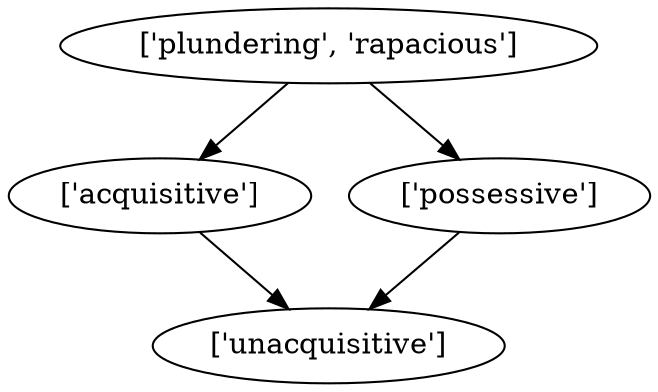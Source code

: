 strict digraph  {
	"['acquisitive']" -> "['unacquisitive']";
	"['plundering', 'rapacious']" -> "['acquisitive']";
	"['plundering', 'rapacious']" -> "['possessive']";
	"['possessive']" -> "['unacquisitive']";
}
